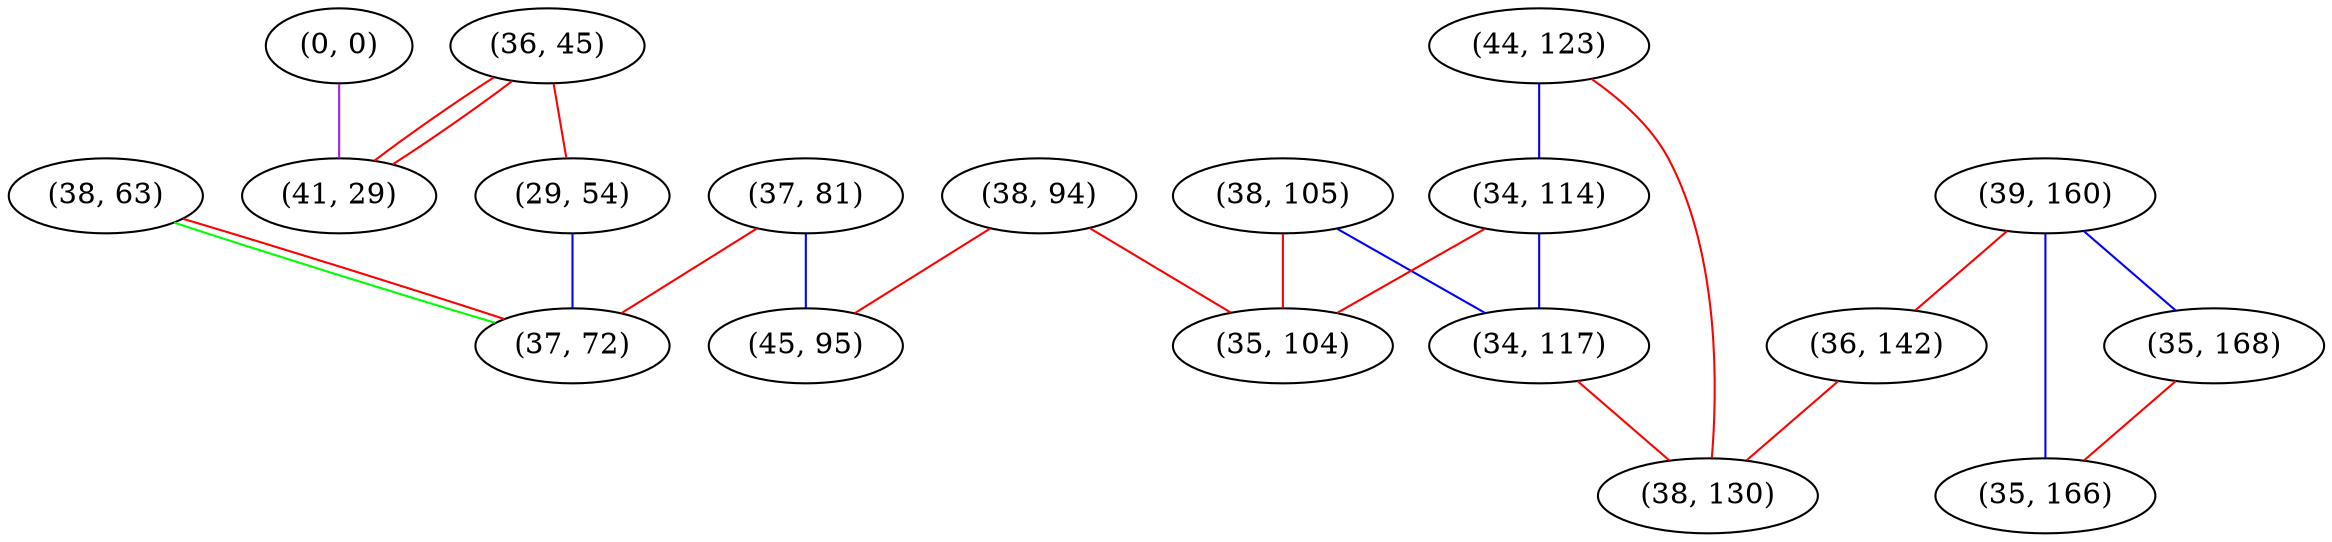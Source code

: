graph "" {
"(36, 45)";
"(38, 105)";
"(0, 0)";
"(39, 160)";
"(44, 123)";
"(34, 114)";
"(37, 81)";
"(34, 117)";
"(35, 168)";
"(38, 63)";
"(36, 142)";
"(38, 94)";
"(29, 54)";
"(41, 29)";
"(38, 130)";
"(35, 166)";
"(35, 104)";
"(45, 95)";
"(37, 72)";
"(36, 45)" -- "(29, 54)"  [color=red, key=0, weight=1];
"(36, 45)" -- "(41, 29)"  [color=red, key=0, weight=1];
"(36, 45)" -- "(41, 29)"  [color=red, key=1, weight=1];
"(38, 105)" -- "(35, 104)"  [color=red, key=0, weight=1];
"(38, 105)" -- "(34, 117)"  [color=blue, key=0, weight=3];
"(0, 0)" -- "(41, 29)"  [color=purple, key=0, weight=4];
"(39, 160)" -- "(35, 168)"  [color=blue, key=0, weight=3];
"(39, 160)" -- "(36, 142)"  [color=red, key=0, weight=1];
"(39, 160)" -- "(35, 166)"  [color=blue, key=0, weight=3];
"(44, 123)" -- "(38, 130)"  [color=red, key=0, weight=1];
"(44, 123)" -- "(34, 114)"  [color=blue, key=0, weight=3];
"(34, 114)" -- "(35, 104)"  [color=red, key=0, weight=1];
"(34, 114)" -- "(34, 117)"  [color=blue, key=0, weight=3];
"(37, 81)" -- "(45, 95)"  [color=blue, key=0, weight=3];
"(37, 81)" -- "(37, 72)"  [color=red, key=0, weight=1];
"(34, 117)" -- "(38, 130)"  [color=red, key=0, weight=1];
"(35, 168)" -- "(35, 166)"  [color=red, key=0, weight=1];
"(38, 63)" -- "(37, 72)"  [color=green, key=0, weight=2];
"(38, 63)" -- "(37, 72)"  [color=red, key=1, weight=1];
"(36, 142)" -- "(38, 130)"  [color=red, key=0, weight=1];
"(38, 94)" -- "(35, 104)"  [color=red, key=0, weight=1];
"(38, 94)" -- "(45, 95)"  [color=red, key=0, weight=1];
"(29, 54)" -- "(37, 72)"  [color=blue, key=0, weight=3];
}
